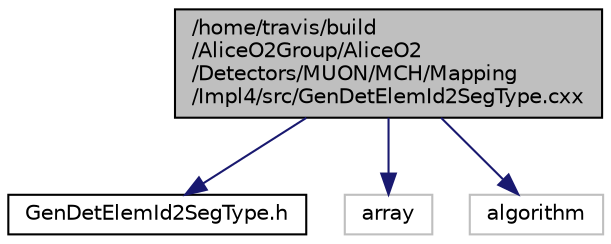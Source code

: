 digraph "/home/travis/build/AliceO2Group/AliceO2/Detectors/MUON/MCH/Mapping/Impl4/src/GenDetElemId2SegType.cxx"
{
 // INTERACTIVE_SVG=YES
  bgcolor="transparent";
  edge [fontname="Helvetica",fontsize="10",labelfontname="Helvetica",labelfontsize="10"];
  node [fontname="Helvetica",fontsize="10",shape=record];
  Node0 [label="/home/travis/build\l/AliceO2Group/AliceO2\l/Detectors/MUON/MCH/Mapping\l/Impl4/src/GenDetElemId2SegType.cxx",height=0.2,width=0.4,color="black", fillcolor="grey75", style="filled", fontcolor="black"];
  Node0 -> Node1 [color="midnightblue",fontsize="10",style="solid",fontname="Helvetica"];
  Node1 [label="GenDetElemId2SegType.h",height=0.2,width=0.4,color="black",URL="$d6/d1b/Impl4_2src_2GenDetElemId2SegType_8h.html"];
  Node0 -> Node2 [color="midnightblue",fontsize="10",style="solid",fontname="Helvetica"];
  Node2 [label="array",height=0.2,width=0.4,color="grey75"];
  Node0 -> Node3 [color="midnightblue",fontsize="10",style="solid",fontname="Helvetica"];
  Node3 [label="algorithm",height=0.2,width=0.4,color="grey75"];
}
